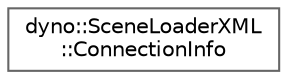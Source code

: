 digraph "Graphical Class Hierarchy"
{
 // LATEX_PDF_SIZE
  bgcolor="transparent";
  edge [fontname=Helvetica,fontsize=10,labelfontname=Helvetica,labelfontsize=10];
  node [fontname=Helvetica,fontsize=10,shape=box,height=0.2,width=0.4];
  rankdir="LR";
  Node0 [id="Node000000",label="dyno::SceneLoaderXML\l::ConnectionInfo",height=0.2,width=0.4,color="grey40", fillcolor="white", style="filled",URL="$structdyno_1_1_scene_loader_x_m_l_1_1_connection_info.html",tooltip=" "];
}
